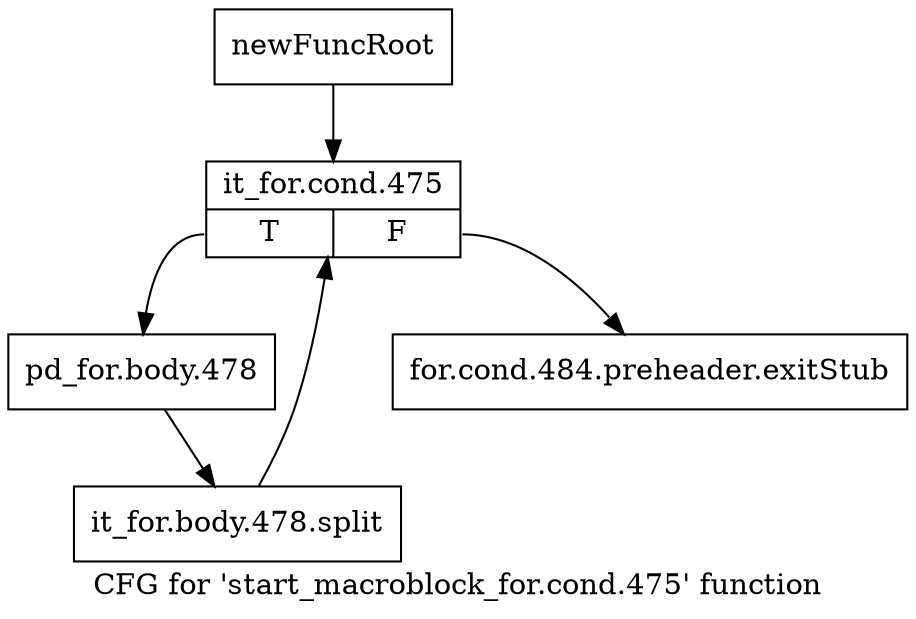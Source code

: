 digraph "CFG for 'start_macroblock_for.cond.475' function" {
	label="CFG for 'start_macroblock_for.cond.475' function";

	Node0x258d850 [shape=record,label="{newFuncRoot}"];
	Node0x258d850 -> Node0x258d8f0;
	Node0x258d8a0 [shape=record,label="{for.cond.484.preheader.exitStub}"];
	Node0x258d8f0 [shape=record,label="{it_for.cond.475|{<s0>T|<s1>F}}"];
	Node0x258d8f0:s0 -> Node0x258d940;
	Node0x258d8f0:s1 -> Node0x258d8a0;
	Node0x258d940 [shape=record,label="{pd_for.body.478}"];
	Node0x258d940 -> Node0x37ac170;
	Node0x37ac170 [shape=record,label="{it_for.body.478.split}"];
	Node0x37ac170 -> Node0x258d8f0;
}

